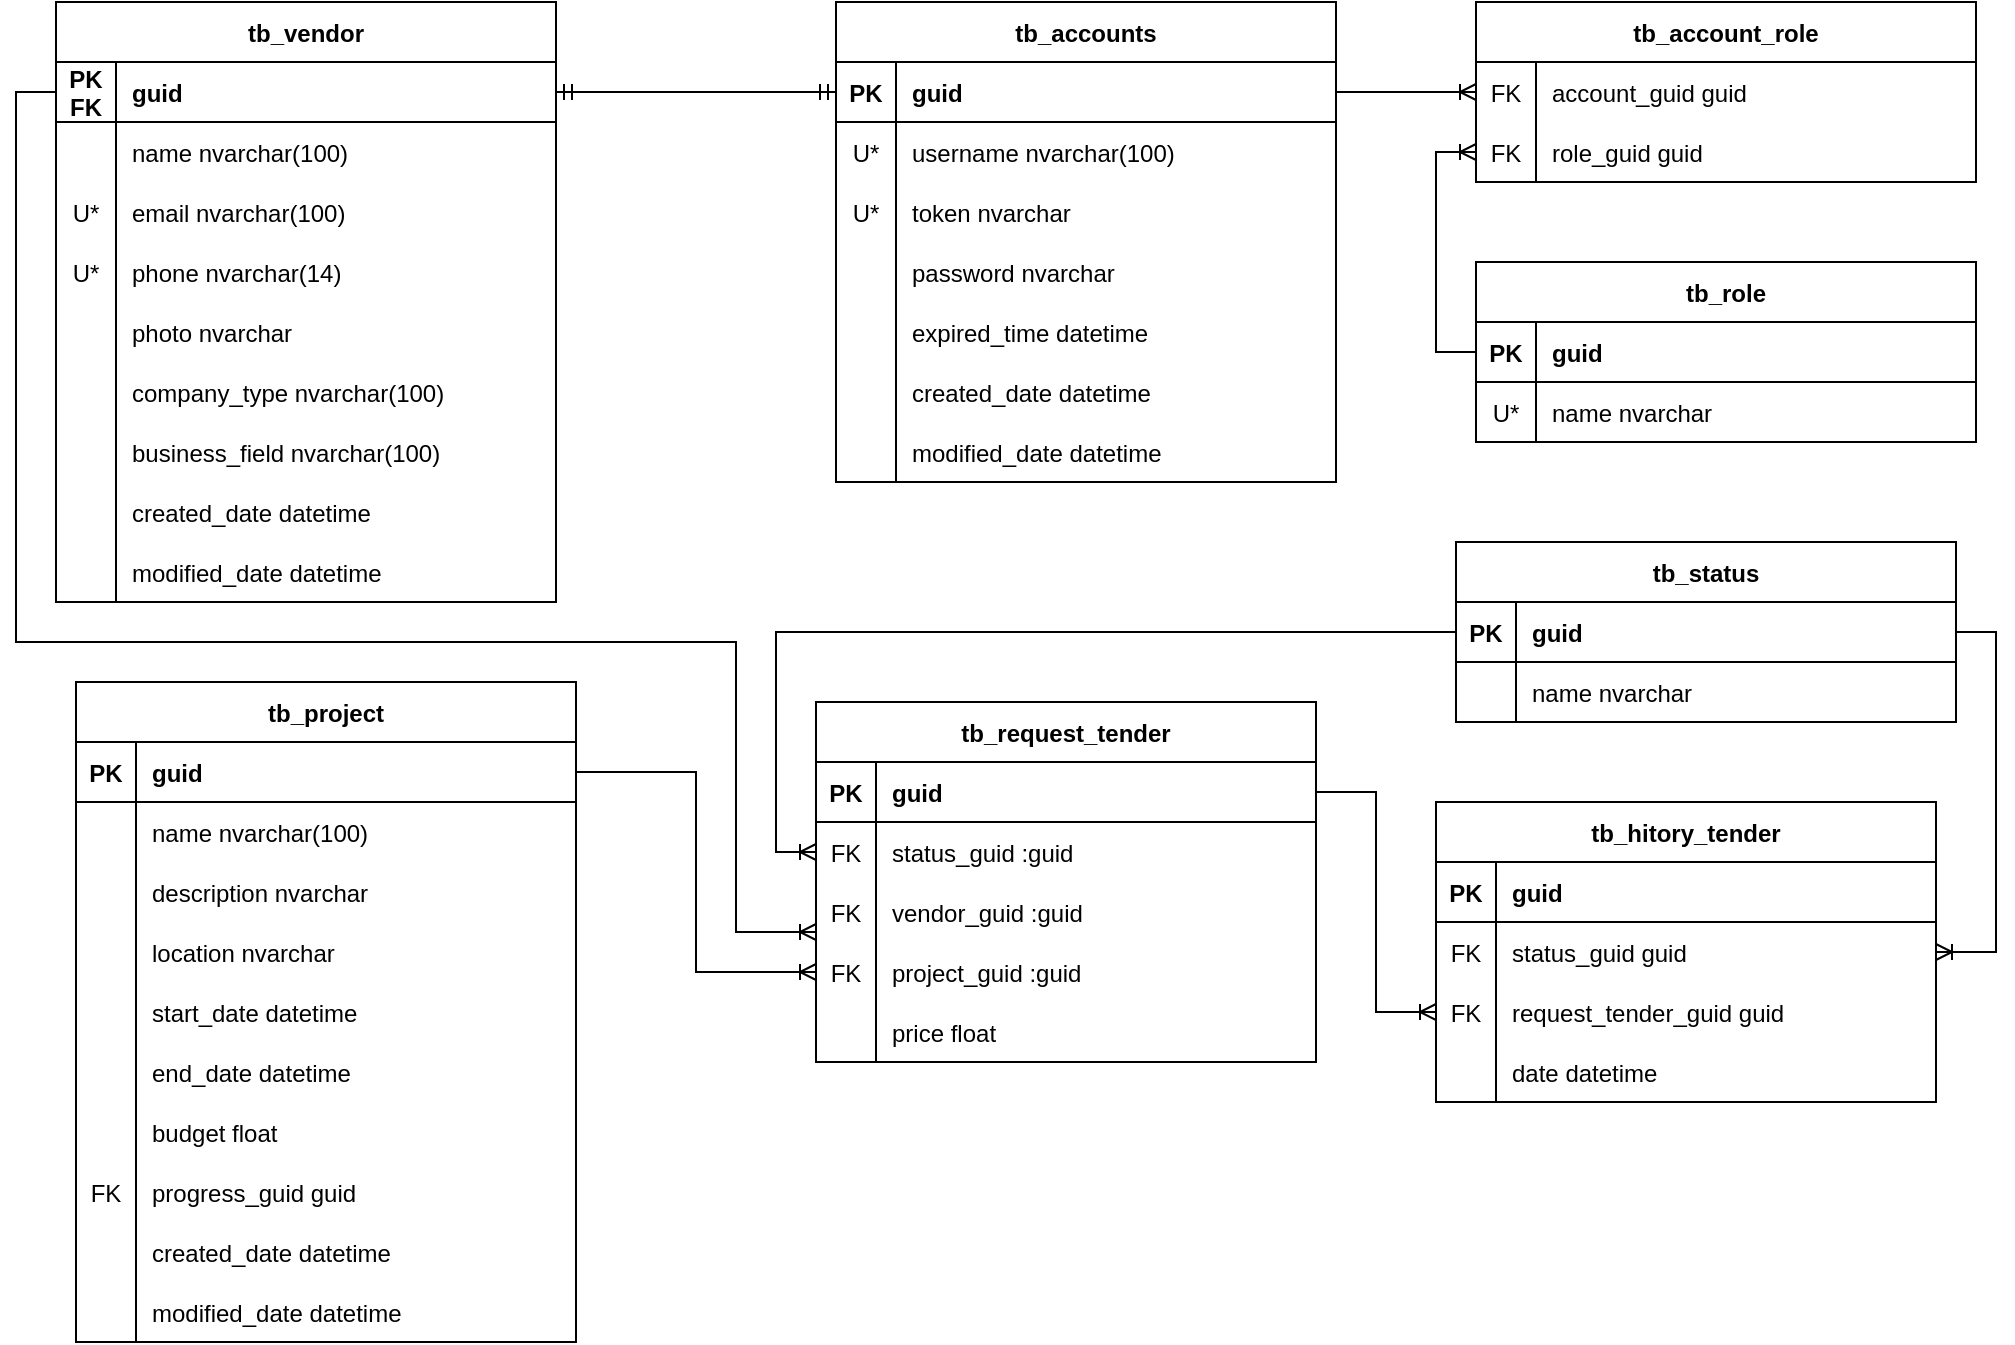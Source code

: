 <mxfile version="22.1.17" type="device">
  <diagram id="R2lEEEUBdFMjLlhIrx00" name="Page-1">
    <mxGraphModel dx="3450" dy="928" grid="1" gridSize="10" guides="1" tooltips="1" connect="1" arrows="1" fold="1" page="1" pageScale="1" pageWidth="850" pageHeight="1100" math="0" shadow="0" extFonts="Permanent Marker^https://fonts.googleapis.com/css?family=Permanent+Marker">
      <root>
        <mxCell id="0" />
        <mxCell id="1" parent="0" />
        <mxCell id="sHDhc7p77749WsB4bEnu-1" value="tb_accounts" style="shape=table;startSize=30;container=1;collapsible=1;childLayout=tableLayout;fixedRows=1;rowLines=0;fontStyle=1;align=center;resizeLast=1;" vertex="1" parent="1">
          <mxGeometry x="-590" y="20" width="250" height="240" as="geometry" />
        </mxCell>
        <mxCell id="sHDhc7p77749WsB4bEnu-2" value="" style="shape=partialRectangle;collapsible=0;dropTarget=0;pointerEvents=0;fillColor=none;points=[[0,0.5],[1,0.5]];portConstraint=eastwest;top=0;left=0;right=0;bottom=1;" vertex="1" parent="sHDhc7p77749WsB4bEnu-1">
          <mxGeometry y="30" width="250" height="30" as="geometry" />
        </mxCell>
        <mxCell id="sHDhc7p77749WsB4bEnu-3" value="PK" style="shape=partialRectangle;overflow=hidden;connectable=0;fillColor=none;top=0;left=0;bottom=0;right=0;fontStyle=1;" vertex="1" parent="sHDhc7p77749WsB4bEnu-2">
          <mxGeometry width="30" height="30" as="geometry">
            <mxRectangle width="30" height="30" as="alternateBounds" />
          </mxGeometry>
        </mxCell>
        <mxCell id="sHDhc7p77749WsB4bEnu-4" value="guid " style="shape=partialRectangle;overflow=hidden;connectable=0;fillColor=none;top=0;left=0;bottom=0;right=0;align=left;spacingLeft=6;fontStyle=1;" vertex="1" parent="sHDhc7p77749WsB4bEnu-2">
          <mxGeometry x="30" width="220" height="30" as="geometry">
            <mxRectangle width="220" height="30" as="alternateBounds" />
          </mxGeometry>
        </mxCell>
        <mxCell id="sHDhc7p77749WsB4bEnu-5" value="" style="shape=partialRectangle;collapsible=0;dropTarget=0;pointerEvents=0;fillColor=none;points=[[0,0.5],[1,0.5]];portConstraint=eastwest;top=0;left=0;right=0;bottom=0;" vertex="1" parent="sHDhc7p77749WsB4bEnu-1">
          <mxGeometry y="60" width="250" height="30" as="geometry" />
        </mxCell>
        <mxCell id="sHDhc7p77749WsB4bEnu-6" value="U*" style="shape=partialRectangle;overflow=hidden;connectable=0;fillColor=none;top=0;left=0;bottom=0;right=0;" vertex="1" parent="sHDhc7p77749WsB4bEnu-5">
          <mxGeometry width="30" height="30" as="geometry">
            <mxRectangle width="30" height="30" as="alternateBounds" />
          </mxGeometry>
        </mxCell>
        <mxCell id="sHDhc7p77749WsB4bEnu-7" value="username nvarchar(100)" style="shape=partialRectangle;overflow=hidden;connectable=0;fillColor=none;top=0;left=0;bottom=0;right=0;align=left;spacingLeft=6;" vertex="1" parent="sHDhc7p77749WsB4bEnu-5">
          <mxGeometry x="30" width="220" height="30" as="geometry">
            <mxRectangle width="220" height="30" as="alternateBounds" />
          </mxGeometry>
        </mxCell>
        <mxCell id="sHDhc7p77749WsB4bEnu-18" value="" style="shape=partialRectangle;collapsible=0;dropTarget=0;pointerEvents=0;fillColor=none;points=[[0,0.5],[1,0.5]];portConstraint=eastwest;top=0;left=0;right=0;bottom=0;" vertex="1" parent="sHDhc7p77749WsB4bEnu-1">
          <mxGeometry y="90" width="250" height="30" as="geometry" />
        </mxCell>
        <mxCell id="sHDhc7p77749WsB4bEnu-19" value="U*" style="shape=partialRectangle;overflow=hidden;connectable=0;fillColor=none;top=0;left=0;bottom=0;right=0;" vertex="1" parent="sHDhc7p77749WsB4bEnu-18">
          <mxGeometry width="30" height="30" as="geometry">
            <mxRectangle width="30" height="30" as="alternateBounds" />
          </mxGeometry>
        </mxCell>
        <mxCell id="sHDhc7p77749WsB4bEnu-20" value="token nvarchar" style="shape=partialRectangle;overflow=hidden;connectable=0;fillColor=none;top=0;left=0;bottom=0;right=0;align=left;spacingLeft=6;" vertex="1" parent="sHDhc7p77749WsB4bEnu-18">
          <mxGeometry x="30" width="220" height="30" as="geometry">
            <mxRectangle width="220" height="30" as="alternateBounds" />
          </mxGeometry>
        </mxCell>
        <mxCell id="sHDhc7p77749WsB4bEnu-21" value="" style="shape=partialRectangle;collapsible=0;dropTarget=0;pointerEvents=0;fillColor=none;points=[[0,0.5],[1,0.5]];portConstraint=eastwest;top=0;left=0;right=0;bottom=0;" vertex="1" parent="sHDhc7p77749WsB4bEnu-1">
          <mxGeometry y="120" width="250" height="30" as="geometry" />
        </mxCell>
        <mxCell id="sHDhc7p77749WsB4bEnu-22" value="" style="shape=partialRectangle;overflow=hidden;connectable=0;fillColor=none;top=0;left=0;bottom=0;right=0;" vertex="1" parent="sHDhc7p77749WsB4bEnu-21">
          <mxGeometry width="30" height="30" as="geometry">
            <mxRectangle width="30" height="30" as="alternateBounds" />
          </mxGeometry>
        </mxCell>
        <mxCell id="sHDhc7p77749WsB4bEnu-23" value="password nvarchar" style="shape=partialRectangle;overflow=hidden;connectable=0;fillColor=none;top=0;left=0;bottom=0;right=0;align=left;spacingLeft=6;" vertex="1" parent="sHDhc7p77749WsB4bEnu-21">
          <mxGeometry x="30" width="220" height="30" as="geometry">
            <mxRectangle width="220" height="30" as="alternateBounds" />
          </mxGeometry>
        </mxCell>
        <mxCell id="sHDhc7p77749WsB4bEnu-37" value="" style="shape=partialRectangle;collapsible=0;dropTarget=0;pointerEvents=0;fillColor=none;points=[[0,0.5],[1,0.5]];portConstraint=eastwest;top=0;left=0;right=0;bottom=0;" vertex="1" parent="sHDhc7p77749WsB4bEnu-1">
          <mxGeometry y="150" width="250" height="30" as="geometry" />
        </mxCell>
        <mxCell id="sHDhc7p77749WsB4bEnu-38" value="" style="shape=partialRectangle;overflow=hidden;connectable=0;fillColor=none;top=0;left=0;bottom=0;right=0;" vertex="1" parent="sHDhc7p77749WsB4bEnu-37">
          <mxGeometry width="30" height="30" as="geometry">
            <mxRectangle width="30" height="30" as="alternateBounds" />
          </mxGeometry>
        </mxCell>
        <mxCell id="sHDhc7p77749WsB4bEnu-39" value="expired_time datetime" style="shape=partialRectangle;overflow=hidden;connectable=0;fillColor=none;top=0;left=0;bottom=0;right=0;align=left;spacingLeft=6;" vertex="1" parent="sHDhc7p77749WsB4bEnu-37">
          <mxGeometry x="30" width="220" height="30" as="geometry">
            <mxRectangle width="220" height="30" as="alternateBounds" />
          </mxGeometry>
        </mxCell>
        <mxCell id="sHDhc7p77749WsB4bEnu-46" value="" style="shape=partialRectangle;collapsible=0;dropTarget=0;pointerEvents=0;fillColor=none;points=[[0,0.5],[1,0.5]];portConstraint=eastwest;top=0;left=0;right=0;bottom=0;" vertex="1" parent="sHDhc7p77749WsB4bEnu-1">
          <mxGeometry y="180" width="250" height="30" as="geometry" />
        </mxCell>
        <mxCell id="sHDhc7p77749WsB4bEnu-47" value="" style="shape=partialRectangle;overflow=hidden;connectable=0;fillColor=none;top=0;left=0;bottom=0;right=0;" vertex="1" parent="sHDhc7p77749WsB4bEnu-46">
          <mxGeometry width="30" height="30" as="geometry">
            <mxRectangle width="30" height="30" as="alternateBounds" />
          </mxGeometry>
        </mxCell>
        <mxCell id="sHDhc7p77749WsB4bEnu-48" value="created_date datetime" style="shape=partialRectangle;overflow=hidden;connectable=0;fillColor=none;top=0;left=0;bottom=0;right=0;align=left;spacingLeft=6;" vertex="1" parent="sHDhc7p77749WsB4bEnu-46">
          <mxGeometry x="30" width="220" height="30" as="geometry">
            <mxRectangle width="220" height="30" as="alternateBounds" />
          </mxGeometry>
        </mxCell>
        <mxCell id="sHDhc7p77749WsB4bEnu-49" value="" style="shape=partialRectangle;collapsible=0;dropTarget=0;pointerEvents=0;fillColor=none;points=[[0,0.5],[1,0.5]];portConstraint=eastwest;top=0;left=0;right=0;bottom=0;" vertex="1" parent="sHDhc7p77749WsB4bEnu-1">
          <mxGeometry y="210" width="250" height="30" as="geometry" />
        </mxCell>
        <mxCell id="sHDhc7p77749WsB4bEnu-50" value="" style="shape=partialRectangle;overflow=hidden;connectable=0;fillColor=none;top=0;left=0;bottom=0;right=0;" vertex="1" parent="sHDhc7p77749WsB4bEnu-49">
          <mxGeometry width="30" height="30" as="geometry">
            <mxRectangle width="30" height="30" as="alternateBounds" />
          </mxGeometry>
        </mxCell>
        <mxCell id="sHDhc7p77749WsB4bEnu-51" value="modified_date datetime" style="shape=partialRectangle;overflow=hidden;connectable=0;fillColor=none;top=0;left=0;bottom=0;right=0;align=left;spacingLeft=6;" vertex="1" parent="sHDhc7p77749WsB4bEnu-49">
          <mxGeometry x="30" width="220" height="30" as="geometry">
            <mxRectangle width="220" height="30" as="alternateBounds" />
          </mxGeometry>
        </mxCell>
        <mxCell id="sHDhc7p77749WsB4bEnu-52" value="tb_account_role" style="shape=table;startSize=30;container=1;collapsible=1;childLayout=tableLayout;fixedRows=1;rowLines=0;fontStyle=1;align=center;resizeLast=1;" vertex="1" parent="1">
          <mxGeometry x="-270" y="20" width="250" height="90" as="geometry" />
        </mxCell>
        <mxCell id="sHDhc7p77749WsB4bEnu-56" value="" style="shape=partialRectangle;collapsible=0;dropTarget=0;pointerEvents=0;fillColor=none;points=[[0,0.5],[1,0.5]];portConstraint=eastwest;top=0;left=0;right=0;bottom=0;" vertex="1" parent="sHDhc7p77749WsB4bEnu-52">
          <mxGeometry y="30" width="250" height="30" as="geometry" />
        </mxCell>
        <mxCell id="sHDhc7p77749WsB4bEnu-57" value="FK" style="shape=partialRectangle;overflow=hidden;connectable=0;fillColor=none;top=0;left=0;bottom=0;right=0;" vertex="1" parent="sHDhc7p77749WsB4bEnu-56">
          <mxGeometry width="30" height="30" as="geometry">
            <mxRectangle width="30" height="30" as="alternateBounds" />
          </mxGeometry>
        </mxCell>
        <mxCell id="sHDhc7p77749WsB4bEnu-58" value="account_guid guid" style="shape=partialRectangle;overflow=hidden;connectable=0;fillColor=none;top=0;left=0;bottom=0;right=0;align=left;spacingLeft=6;" vertex="1" parent="sHDhc7p77749WsB4bEnu-56">
          <mxGeometry x="30" width="220" height="30" as="geometry">
            <mxRectangle width="220" height="30" as="alternateBounds" />
          </mxGeometry>
        </mxCell>
        <mxCell id="sHDhc7p77749WsB4bEnu-59" value="" style="shape=partialRectangle;collapsible=0;dropTarget=0;pointerEvents=0;fillColor=none;points=[[0,0.5],[1,0.5]];portConstraint=eastwest;top=0;left=0;right=0;bottom=0;" vertex="1" parent="sHDhc7p77749WsB4bEnu-52">
          <mxGeometry y="60" width="250" height="30" as="geometry" />
        </mxCell>
        <mxCell id="sHDhc7p77749WsB4bEnu-60" value="FK" style="shape=partialRectangle;overflow=hidden;connectable=0;fillColor=none;top=0;left=0;bottom=0;right=0;" vertex="1" parent="sHDhc7p77749WsB4bEnu-59">
          <mxGeometry width="30" height="30" as="geometry">
            <mxRectangle width="30" height="30" as="alternateBounds" />
          </mxGeometry>
        </mxCell>
        <mxCell id="sHDhc7p77749WsB4bEnu-61" value="role_guid guid" style="shape=partialRectangle;overflow=hidden;connectable=0;fillColor=none;top=0;left=0;bottom=0;right=0;align=left;spacingLeft=6;" vertex="1" parent="sHDhc7p77749WsB4bEnu-59">
          <mxGeometry x="30" width="220" height="30" as="geometry">
            <mxRectangle width="220" height="30" as="alternateBounds" />
          </mxGeometry>
        </mxCell>
        <mxCell id="sHDhc7p77749WsB4bEnu-74" style="edgeStyle=orthogonalEdgeStyle;rounded=0;orthogonalLoop=1;jettySize=auto;html=1;endArrow=ERoneToMany;endFill=0;" edge="1" parent="1" source="sHDhc7p77749WsB4bEnu-2" target="sHDhc7p77749WsB4bEnu-56">
          <mxGeometry relative="1" as="geometry" />
        </mxCell>
        <mxCell id="sHDhc7p77749WsB4bEnu-76" value="tb_role" style="shape=table;startSize=30;container=1;collapsible=1;childLayout=tableLayout;fixedRows=1;rowLines=0;fontStyle=1;align=center;resizeLast=1;" vertex="1" parent="1">
          <mxGeometry x="-270" y="150" width="250" height="90" as="geometry" />
        </mxCell>
        <mxCell id="sHDhc7p77749WsB4bEnu-77" value="" style="shape=partialRectangle;collapsible=0;dropTarget=0;pointerEvents=0;fillColor=none;points=[[0,0.5],[1,0.5]];portConstraint=eastwest;top=0;left=0;right=0;bottom=1;" vertex="1" parent="sHDhc7p77749WsB4bEnu-76">
          <mxGeometry y="30" width="250" height="30" as="geometry" />
        </mxCell>
        <mxCell id="sHDhc7p77749WsB4bEnu-78" value="PK" style="shape=partialRectangle;overflow=hidden;connectable=0;fillColor=none;top=0;left=0;bottom=0;right=0;fontStyle=1;" vertex="1" parent="sHDhc7p77749WsB4bEnu-77">
          <mxGeometry width="30" height="30" as="geometry">
            <mxRectangle width="30" height="30" as="alternateBounds" />
          </mxGeometry>
        </mxCell>
        <mxCell id="sHDhc7p77749WsB4bEnu-79" value="guid " style="shape=partialRectangle;overflow=hidden;connectable=0;fillColor=none;top=0;left=0;bottom=0;right=0;align=left;spacingLeft=6;fontStyle=1;" vertex="1" parent="sHDhc7p77749WsB4bEnu-77">
          <mxGeometry x="30" width="220" height="30" as="geometry">
            <mxRectangle width="220" height="30" as="alternateBounds" />
          </mxGeometry>
        </mxCell>
        <mxCell id="sHDhc7p77749WsB4bEnu-80" value="" style="shape=partialRectangle;collapsible=0;dropTarget=0;pointerEvents=0;fillColor=none;points=[[0,0.5],[1,0.5]];portConstraint=eastwest;top=0;left=0;right=0;bottom=0;" vertex="1" parent="sHDhc7p77749WsB4bEnu-76">
          <mxGeometry y="60" width="250" height="30" as="geometry" />
        </mxCell>
        <mxCell id="sHDhc7p77749WsB4bEnu-81" value="U*" style="shape=partialRectangle;overflow=hidden;connectable=0;fillColor=none;top=0;left=0;bottom=0;right=0;" vertex="1" parent="sHDhc7p77749WsB4bEnu-80">
          <mxGeometry width="30" height="30" as="geometry">
            <mxRectangle width="30" height="30" as="alternateBounds" />
          </mxGeometry>
        </mxCell>
        <mxCell id="sHDhc7p77749WsB4bEnu-82" value="name nvarchar" style="shape=partialRectangle;overflow=hidden;connectable=0;fillColor=none;top=0;left=0;bottom=0;right=0;align=left;spacingLeft=6;" vertex="1" parent="sHDhc7p77749WsB4bEnu-80">
          <mxGeometry x="30" width="220" height="30" as="geometry">
            <mxRectangle width="220" height="30" as="alternateBounds" />
          </mxGeometry>
        </mxCell>
        <mxCell id="sHDhc7p77749WsB4bEnu-99" style="edgeStyle=orthogonalEdgeStyle;rounded=0;orthogonalLoop=1;jettySize=auto;html=1;entryX=0;entryY=0.5;entryDx=0;entryDy=0;endArrow=ERoneToMany;endFill=0;" edge="1" parent="1" source="sHDhc7p77749WsB4bEnu-77" target="sHDhc7p77749WsB4bEnu-59">
          <mxGeometry relative="1" as="geometry" />
        </mxCell>
        <mxCell id="sHDhc7p77749WsB4bEnu-100" value="tb_vendor" style="shape=table;startSize=30;container=1;collapsible=1;childLayout=tableLayout;fixedRows=1;rowLines=0;fontStyle=1;align=center;resizeLast=1;" vertex="1" parent="1">
          <mxGeometry x="-980" y="20" width="250" height="300" as="geometry" />
        </mxCell>
        <mxCell id="sHDhc7p77749WsB4bEnu-101" value="" style="shape=partialRectangle;collapsible=0;dropTarget=0;pointerEvents=0;fillColor=none;points=[[0,0.5],[1,0.5]];portConstraint=eastwest;top=0;left=0;right=0;bottom=1;" vertex="1" parent="sHDhc7p77749WsB4bEnu-100">
          <mxGeometry y="30" width="250" height="30" as="geometry" />
        </mxCell>
        <mxCell id="sHDhc7p77749WsB4bEnu-102" value="PK&#xa;FK" style="shape=partialRectangle;overflow=hidden;connectable=0;fillColor=none;top=0;left=0;bottom=0;right=0;fontStyle=1;" vertex="1" parent="sHDhc7p77749WsB4bEnu-101">
          <mxGeometry width="30" height="30" as="geometry">
            <mxRectangle width="30" height="30" as="alternateBounds" />
          </mxGeometry>
        </mxCell>
        <mxCell id="sHDhc7p77749WsB4bEnu-103" value="guid" style="shape=partialRectangle;overflow=hidden;connectable=0;fillColor=none;top=0;left=0;bottom=0;right=0;align=left;spacingLeft=6;fontStyle=1;" vertex="1" parent="sHDhc7p77749WsB4bEnu-101">
          <mxGeometry x="30" width="220" height="30" as="geometry">
            <mxRectangle width="220" height="30" as="alternateBounds" />
          </mxGeometry>
        </mxCell>
        <mxCell id="sHDhc7p77749WsB4bEnu-104" value="" style="shape=partialRectangle;collapsible=0;dropTarget=0;pointerEvents=0;fillColor=none;points=[[0,0.5],[1,0.5]];portConstraint=eastwest;top=0;left=0;right=0;bottom=0;" vertex="1" parent="sHDhc7p77749WsB4bEnu-100">
          <mxGeometry y="60" width="250" height="30" as="geometry" />
        </mxCell>
        <mxCell id="sHDhc7p77749WsB4bEnu-105" value="" style="shape=partialRectangle;overflow=hidden;connectable=0;fillColor=none;top=0;left=0;bottom=0;right=0;" vertex="1" parent="sHDhc7p77749WsB4bEnu-104">
          <mxGeometry width="30" height="30" as="geometry">
            <mxRectangle width="30" height="30" as="alternateBounds" />
          </mxGeometry>
        </mxCell>
        <mxCell id="sHDhc7p77749WsB4bEnu-106" value="name nvarchar(100)" style="shape=partialRectangle;overflow=hidden;connectable=0;fillColor=none;top=0;left=0;bottom=0;right=0;align=left;spacingLeft=6;" vertex="1" parent="sHDhc7p77749WsB4bEnu-104">
          <mxGeometry x="30" width="220" height="30" as="geometry">
            <mxRectangle width="220" height="30" as="alternateBounds" />
          </mxGeometry>
        </mxCell>
        <mxCell id="sHDhc7p77749WsB4bEnu-107" value="" style="shape=partialRectangle;collapsible=0;dropTarget=0;pointerEvents=0;fillColor=none;points=[[0,0.5],[1,0.5]];portConstraint=eastwest;top=0;left=0;right=0;bottom=0;" vertex="1" parent="sHDhc7p77749WsB4bEnu-100">
          <mxGeometry y="90" width="250" height="30" as="geometry" />
        </mxCell>
        <mxCell id="sHDhc7p77749WsB4bEnu-108" value="U*" style="shape=partialRectangle;overflow=hidden;connectable=0;fillColor=none;top=0;left=0;bottom=0;right=0;" vertex="1" parent="sHDhc7p77749WsB4bEnu-107">
          <mxGeometry width="30" height="30" as="geometry">
            <mxRectangle width="30" height="30" as="alternateBounds" />
          </mxGeometry>
        </mxCell>
        <mxCell id="sHDhc7p77749WsB4bEnu-109" value="email nvarchar(100)" style="shape=partialRectangle;overflow=hidden;connectable=0;fillColor=none;top=0;left=0;bottom=0;right=0;align=left;spacingLeft=6;" vertex="1" parent="sHDhc7p77749WsB4bEnu-107">
          <mxGeometry x="30" width="220" height="30" as="geometry">
            <mxRectangle width="220" height="30" as="alternateBounds" />
          </mxGeometry>
        </mxCell>
        <mxCell id="sHDhc7p77749WsB4bEnu-110" value="" style="shape=partialRectangle;collapsible=0;dropTarget=0;pointerEvents=0;fillColor=none;points=[[0,0.5],[1,0.5]];portConstraint=eastwest;top=0;left=0;right=0;bottom=0;" vertex="1" parent="sHDhc7p77749WsB4bEnu-100">
          <mxGeometry y="120" width="250" height="30" as="geometry" />
        </mxCell>
        <mxCell id="sHDhc7p77749WsB4bEnu-111" value="U*" style="shape=partialRectangle;overflow=hidden;connectable=0;fillColor=none;top=0;left=0;bottom=0;right=0;" vertex="1" parent="sHDhc7p77749WsB4bEnu-110">
          <mxGeometry width="30" height="30" as="geometry">
            <mxRectangle width="30" height="30" as="alternateBounds" />
          </mxGeometry>
        </mxCell>
        <mxCell id="sHDhc7p77749WsB4bEnu-112" value="phone nvarchar(14)" style="shape=partialRectangle;overflow=hidden;connectable=0;fillColor=none;top=0;left=0;bottom=0;right=0;align=left;spacingLeft=6;" vertex="1" parent="sHDhc7p77749WsB4bEnu-110">
          <mxGeometry x="30" width="220" height="30" as="geometry">
            <mxRectangle width="220" height="30" as="alternateBounds" />
          </mxGeometry>
        </mxCell>
        <mxCell id="sHDhc7p77749WsB4bEnu-113" value="" style="shape=partialRectangle;collapsible=0;dropTarget=0;pointerEvents=0;fillColor=none;points=[[0,0.5],[1,0.5]];portConstraint=eastwest;top=0;left=0;right=0;bottom=0;" vertex="1" parent="sHDhc7p77749WsB4bEnu-100">
          <mxGeometry y="150" width="250" height="30" as="geometry" />
        </mxCell>
        <mxCell id="sHDhc7p77749WsB4bEnu-114" value="" style="shape=partialRectangle;overflow=hidden;connectable=0;fillColor=none;top=0;left=0;bottom=0;right=0;" vertex="1" parent="sHDhc7p77749WsB4bEnu-113">
          <mxGeometry width="30" height="30" as="geometry">
            <mxRectangle width="30" height="30" as="alternateBounds" />
          </mxGeometry>
        </mxCell>
        <mxCell id="sHDhc7p77749WsB4bEnu-115" value="photo nvarchar" style="shape=partialRectangle;overflow=hidden;connectable=0;fillColor=none;top=0;left=0;bottom=0;right=0;align=left;spacingLeft=6;" vertex="1" parent="sHDhc7p77749WsB4bEnu-113">
          <mxGeometry x="30" width="220" height="30" as="geometry">
            <mxRectangle width="220" height="30" as="alternateBounds" />
          </mxGeometry>
        </mxCell>
        <mxCell id="sHDhc7p77749WsB4bEnu-123" value="" style="shape=partialRectangle;collapsible=0;dropTarget=0;pointerEvents=0;fillColor=none;points=[[0,0.5],[1,0.5]];portConstraint=eastwest;top=0;left=0;right=0;bottom=0;" vertex="1" parent="sHDhc7p77749WsB4bEnu-100">
          <mxGeometry y="180" width="250" height="30" as="geometry" />
        </mxCell>
        <mxCell id="sHDhc7p77749WsB4bEnu-124" value="" style="shape=partialRectangle;overflow=hidden;connectable=0;fillColor=none;top=0;left=0;bottom=0;right=0;" vertex="1" parent="sHDhc7p77749WsB4bEnu-123">
          <mxGeometry width="30" height="30" as="geometry">
            <mxRectangle width="30" height="30" as="alternateBounds" />
          </mxGeometry>
        </mxCell>
        <mxCell id="sHDhc7p77749WsB4bEnu-125" value="company_type nvarchar(100)" style="shape=partialRectangle;overflow=hidden;connectable=0;fillColor=none;top=0;left=0;bottom=0;right=0;align=left;spacingLeft=6;" vertex="1" parent="sHDhc7p77749WsB4bEnu-123">
          <mxGeometry x="30" width="220" height="30" as="geometry">
            <mxRectangle width="220" height="30" as="alternateBounds" />
          </mxGeometry>
        </mxCell>
        <mxCell id="sHDhc7p77749WsB4bEnu-126" value="" style="shape=partialRectangle;collapsible=0;dropTarget=0;pointerEvents=0;fillColor=none;points=[[0,0.5],[1,0.5]];portConstraint=eastwest;top=0;left=0;right=0;bottom=0;" vertex="1" parent="sHDhc7p77749WsB4bEnu-100">
          <mxGeometry y="210" width="250" height="30" as="geometry" />
        </mxCell>
        <mxCell id="sHDhc7p77749WsB4bEnu-127" value="" style="shape=partialRectangle;overflow=hidden;connectable=0;fillColor=none;top=0;left=0;bottom=0;right=0;" vertex="1" parent="sHDhc7p77749WsB4bEnu-126">
          <mxGeometry width="30" height="30" as="geometry">
            <mxRectangle width="30" height="30" as="alternateBounds" />
          </mxGeometry>
        </mxCell>
        <mxCell id="sHDhc7p77749WsB4bEnu-128" value="business_field nvarchar(100)" style="shape=partialRectangle;overflow=hidden;connectable=0;fillColor=none;top=0;left=0;bottom=0;right=0;align=left;spacingLeft=6;" vertex="1" parent="sHDhc7p77749WsB4bEnu-126">
          <mxGeometry x="30" width="220" height="30" as="geometry">
            <mxRectangle width="220" height="30" as="alternateBounds" />
          </mxGeometry>
        </mxCell>
        <mxCell id="sHDhc7p77749WsB4bEnu-116" value="" style="shape=partialRectangle;collapsible=0;dropTarget=0;pointerEvents=0;fillColor=none;points=[[0,0.5],[1,0.5]];portConstraint=eastwest;top=0;left=0;right=0;bottom=0;" vertex="1" parent="sHDhc7p77749WsB4bEnu-100">
          <mxGeometry y="240" width="250" height="30" as="geometry" />
        </mxCell>
        <mxCell id="sHDhc7p77749WsB4bEnu-117" value="" style="shape=partialRectangle;overflow=hidden;connectable=0;fillColor=none;top=0;left=0;bottom=0;right=0;" vertex="1" parent="sHDhc7p77749WsB4bEnu-116">
          <mxGeometry width="30" height="30" as="geometry">
            <mxRectangle width="30" height="30" as="alternateBounds" />
          </mxGeometry>
        </mxCell>
        <mxCell id="sHDhc7p77749WsB4bEnu-118" value="created_date datetime" style="shape=partialRectangle;overflow=hidden;connectable=0;fillColor=none;top=0;left=0;bottom=0;right=0;align=left;spacingLeft=6;" vertex="1" parent="sHDhc7p77749WsB4bEnu-116">
          <mxGeometry x="30" width="220" height="30" as="geometry">
            <mxRectangle width="220" height="30" as="alternateBounds" />
          </mxGeometry>
        </mxCell>
        <mxCell id="sHDhc7p77749WsB4bEnu-119" value="" style="shape=partialRectangle;collapsible=0;dropTarget=0;pointerEvents=0;fillColor=none;points=[[0,0.5],[1,0.5]];portConstraint=eastwest;top=0;left=0;right=0;bottom=0;" vertex="1" parent="sHDhc7p77749WsB4bEnu-100">
          <mxGeometry y="270" width="250" height="30" as="geometry" />
        </mxCell>
        <mxCell id="sHDhc7p77749WsB4bEnu-120" value="" style="shape=partialRectangle;overflow=hidden;connectable=0;fillColor=none;top=0;left=0;bottom=0;right=0;" vertex="1" parent="sHDhc7p77749WsB4bEnu-119">
          <mxGeometry width="30" height="30" as="geometry">
            <mxRectangle width="30" height="30" as="alternateBounds" />
          </mxGeometry>
        </mxCell>
        <mxCell id="sHDhc7p77749WsB4bEnu-121" value="modified_date datetime" style="shape=partialRectangle;overflow=hidden;connectable=0;fillColor=none;top=0;left=0;bottom=0;right=0;align=left;spacingLeft=6;" vertex="1" parent="sHDhc7p77749WsB4bEnu-119">
          <mxGeometry x="30" width="220" height="30" as="geometry">
            <mxRectangle width="220" height="30" as="alternateBounds" />
          </mxGeometry>
        </mxCell>
        <mxCell id="sHDhc7p77749WsB4bEnu-129" style="edgeStyle=orthogonalEdgeStyle;rounded=0;orthogonalLoop=1;jettySize=auto;html=1;exitX=0;exitY=0.5;exitDx=0;exitDy=0;startArrow=ERmandOne;startFill=0;endArrow=ERmandOne;endFill=0;" edge="1" parent="1" source="sHDhc7p77749WsB4bEnu-2" target="sHDhc7p77749WsB4bEnu-101">
          <mxGeometry relative="1" as="geometry" />
        </mxCell>
        <mxCell id="sHDhc7p77749WsB4bEnu-130" value="tb_request_tender" style="shape=table;startSize=30;container=1;collapsible=1;childLayout=tableLayout;fixedRows=1;rowLines=0;fontStyle=1;align=center;resizeLast=1;" vertex="1" parent="1">
          <mxGeometry x="-600" y="370" width="250" height="180" as="geometry" />
        </mxCell>
        <mxCell id="sHDhc7p77749WsB4bEnu-131" value="" style="shape=partialRectangle;collapsible=0;dropTarget=0;pointerEvents=0;fillColor=none;points=[[0,0.5],[1,0.5]];portConstraint=eastwest;top=0;left=0;right=0;bottom=1;" vertex="1" parent="sHDhc7p77749WsB4bEnu-130">
          <mxGeometry y="30" width="250" height="30" as="geometry" />
        </mxCell>
        <mxCell id="sHDhc7p77749WsB4bEnu-132" value="PK" style="shape=partialRectangle;overflow=hidden;connectable=0;fillColor=none;top=0;left=0;bottom=0;right=0;fontStyle=1;" vertex="1" parent="sHDhc7p77749WsB4bEnu-131">
          <mxGeometry width="30" height="30" as="geometry">
            <mxRectangle width="30" height="30" as="alternateBounds" />
          </mxGeometry>
        </mxCell>
        <mxCell id="sHDhc7p77749WsB4bEnu-133" value="guid " style="shape=partialRectangle;overflow=hidden;connectable=0;fillColor=none;top=0;left=0;bottom=0;right=0;align=left;spacingLeft=6;fontStyle=1;" vertex="1" parent="sHDhc7p77749WsB4bEnu-131">
          <mxGeometry x="30" width="220" height="30" as="geometry">
            <mxRectangle width="220" height="30" as="alternateBounds" />
          </mxGeometry>
        </mxCell>
        <mxCell id="sHDhc7p77749WsB4bEnu-155" value="" style="shape=partialRectangle;collapsible=0;dropTarget=0;pointerEvents=0;fillColor=none;points=[[0,0.5],[1,0.5]];portConstraint=eastwest;top=0;left=0;right=0;bottom=0;" vertex="1" parent="sHDhc7p77749WsB4bEnu-130">
          <mxGeometry y="60" width="250" height="30" as="geometry" />
        </mxCell>
        <mxCell id="sHDhc7p77749WsB4bEnu-156" value="FK" style="shape=partialRectangle;overflow=hidden;connectable=0;fillColor=none;top=0;left=0;bottom=0;right=0;" vertex="1" parent="sHDhc7p77749WsB4bEnu-155">
          <mxGeometry width="30" height="30" as="geometry">
            <mxRectangle width="30" height="30" as="alternateBounds" />
          </mxGeometry>
        </mxCell>
        <mxCell id="sHDhc7p77749WsB4bEnu-157" value="status_guid :guid" style="shape=partialRectangle;overflow=hidden;connectable=0;fillColor=none;top=0;left=0;bottom=0;right=0;align=left;spacingLeft=6;" vertex="1" parent="sHDhc7p77749WsB4bEnu-155">
          <mxGeometry x="30" width="220" height="30" as="geometry">
            <mxRectangle width="220" height="30" as="alternateBounds" />
          </mxGeometry>
        </mxCell>
        <mxCell id="sHDhc7p77749WsB4bEnu-134" value="" style="shape=partialRectangle;collapsible=0;dropTarget=0;pointerEvents=0;fillColor=none;points=[[0,0.5],[1,0.5]];portConstraint=eastwest;top=0;left=0;right=0;bottom=0;" vertex="1" parent="sHDhc7p77749WsB4bEnu-130">
          <mxGeometry y="90" width="250" height="30" as="geometry" />
        </mxCell>
        <mxCell id="sHDhc7p77749WsB4bEnu-135" value="FK" style="shape=partialRectangle;overflow=hidden;connectable=0;fillColor=none;top=0;left=0;bottom=0;right=0;" vertex="1" parent="sHDhc7p77749WsB4bEnu-134">
          <mxGeometry width="30" height="30" as="geometry">
            <mxRectangle width="30" height="30" as="alternateBounds" />
          </mxGeometry>
        </mxCell>
        <mxCell id="sHDhc7p77749WsB4bEnu-136" value="vendor_guid :guid" style="shape=partialRectangle;overflow=hidden;connectable=0;fillColor=none;top=0;left=0;bottom=0;right=0;align=left;spacingLeft=6;" vertex="1" parent="sHDhc7p77749WsB4bEnu-134">
          <mxGeometry x="30" width="220" height="30" as="geometry">
            <mxRectangle width="220" height="30" as="alternateBounds" />
          </mxGeometry>
        </mxCell>
        <mxCell id="sHDhc7p77749WsB4bEnu-152" value="" style="shape=partialRectangle;collapsible=0;dropTarget=0;pointerEvents=0;fillColor=none;points=[[0,0.5],[1,0.5]];portConstraint=eastwest;top=0;left=0;right=0;bottom=0;" vertex="1" parent="sHDhc7p77749WsB4bEnu-130">
          <mxGeometry y="120" width="250" height="30" as="geometry" />
        </mxCell>
        <mxCell id="sHDhc7p77749WsB4bEnu-153" value="FK" style="shape=partialRectangle;overflow=hidden;connectable=0;fillColor=none;top=0;left=0;bottom=0;right=0;" vertex="1" parent="sHDhc7p77749WsB4bEnu-152">
          <mxGeometry width="30" height="30" as="geometry">
            <mxRectangle width="30" height="30" as="alternateBounds" />
          </mxGeometry>
        </mxCell>
        <mxCell id="sHDhc7p77749WsB4bEnu-154" value="project_guid :guid" style="shape=partialRectangle;overflow=hidden;connectable=0;fillColor=none;top=0;left=0;bottom=0;right=0;align=left;spacingLeft=6;" vertex="1" parent="sHDhc7p77749WsB4bEnu-152">
          <mxGeometry x="30" width="220" height="30" as="geometry">
            <mxRectangle width="220" height="30" as="alternateBounds" />
          </mxGeometry>
        </mxCell>
        <mxCell id="sHDhc7p77749WsB4bEnu-137" value="" style="shape=partialRectangle;collapsible=0;dropTarget=0;pointerEvents=0;fillColor=none;points=[[0,0.5],[1,0.5]];portConstraint=eastwest;top=0;left=0;right=0;bottom=0;" vertex="1" parent="sHDhc7p77749WsB4bEnu-130">
          <mxGeometry y="150" width="250" height="30" as="geometry" />
        </mxCell>
        <mxCell id="sHDhc7p77749WsB4bEnu-138" value="" style="shape=partialRectangle;overflow=hidden;connectable=0;fillColor=none;top=0;left=0;bottom=0;right=0;" vertex="1" parent="sHDhc7p77749WsB4bEnu-137">
          <mxGeometry width="30" height="30" as="geometry">
            <mxRectangle width="30" height="30" as="alternateBounds" />
          </mxGeometry>
        </mxCell>
        <mxCell id="sHDhc7p77749WsB4bEnu-139" value="price float" style="shape=partialRectangle;overflow=hidden;connectable=0;fillColor=none;top=0;left=0;bottom=0;right=0;align=left;spacingLeft=6;" vertex="1" parent="sHDhc7p77749WsB4bEnu-137">
          <mxGeometry x="30" width="220" height="30" as="geometry">
            <mxRectangle width="220" height="30" as="alternateBounds" />
          </mxGeometry>
        </mxCell>
        <mxCell id="sHDhc7p77749WsB4bEnu-164" style="edgeStyle=orthogonalEdgeStyle;rounded=0;orthogonalLoop=1;jettySize=auto;html=1;exitX=0;exitY=0.5;exitDx=0;exitDy=0;endArrow=ERoneToMany;endFill=0;" edge="1" parent="1" source="sHDhc7p77749WsB4bEnu-101" target="sHDhc7p77749WsB4bEnu-134">
          <mxGeometry relative="1" as="geometry">
            <Array as="points">
              <mxPoint x="-1000" y="65" />
              <mxPoint x="-1000" y="340" />
              <mxPoint x="-640" y="340" />
              <mxPoint x="-640" y="485" />
            </Array>
          </mxGeometry>
        </mxCell>
        <mxCell id="sHDhc7p77749WsB4bEnu-166" value="tb_status" style="shape=table;startSize=30;container=1;collapsible=1;childLayout=tableLayout;fixedRows=1;rowLines=0;fontStyle=1;align=center;resizeLast=1;" vertex="1" parent="1">
          <mxGeometry x="-280" y="290" width="250" height="90" as="geometry" />
        </mxCell>
        <mxCell id="sHDhc7p77749WsB4bEnu-167" value="" style="shape=partialRectangle;collapsible=0;dropTarget=0;pointerEvents=0;fillColor=none;points=[[0,0.5],[1,0.5]];portConstraint=eastwest;top=0;left=0;right=0;bottom=1;" vertex="1" parent="sHDhc7p77749WsB4bEnu-166">
          <mxGeometry y="30" width="250" height="30" as="geometry" />
        </mxCell>
        <mxCell id="sHDhc7p77749WsB4bEnu-168" value="PK" style="shape=partialRectangle;overflow=hidden;connectable=0;fillColor=none;top=0;left=0;bottom=0;right=0;fontStyle=1;" vertex="1" parent="sHDhc7p77749WsB4bEnu-167">
          <mxGeometry width="30" height="30" as="geometry">
            <mxRectangle width="30" height="30" as="alternateBounds" />
          </mxGeometry>
        </mxCell>
        <mxCell id="sHDhc7p77749WsB4bEnu-169" value="guid " style="shape=partialRectangle;overflow=hidden;connectable=0;fillColor=none;top=0;left=0;bottom=0;right=0;align=left;spacingLeft=6;fontStyle=1;" vertex="1" parent="sHDhc7p77749WsB4bEnu-167">
          <mxGeometry x="30" width="220" height="30" as="geometry">
            <mxRectangle width="220" height="30" as="alternateBounds" />
          </mxGeometry>
        </mxCell>
        <mxCell id="sHDhc7p77749WsB4bEnu-170" value="" style="shape=partialRectangle;collapsible=0;dropTarget=0;pointerEvents=0;fillColor=none;points=[[0,0.5],[1,0.5]];portConstraint=eastwest;top=0;left=0;right=0;bottom=0;" vertex="1" parent="sHDhc7p77749WsB4bEnu-166">
          <mxGeometry y="60" width="250" height="30" as="geometry" />
        </mxCell>
        <mxCell id="sHDhc7p77749WsB4bEnu-171" value="" style="shape=partialRectangle;overflow=hidden;connectable=0;fillColor=none;top=0;left=0;bottom=0;right=0;" vertex="1" parent="sHDhc7p77749WsB4bEnu-170">
          <mxGeometry width="30" height="30" as="geometry">
            <mxRectangle width="30" height="30" as="alternateBounds" />
          </mxGeometry>
        </mxCell>
        <mxCell id="sHDhc7p77749WsB4bEnu-172" value="name nvarchar" style="shape=partialRectangle;overflow=hidden;connectable=0;fillColor=none;top=0;left=0;bottom=0;right=0;align=left;spacingLeft=6;" vertex="1" parent="sHDhc7p77749WsB4bEnu-170">
          <mxGeometry x="30" width="220" height="30" as="geometry">
            <mxRectangle width="220" height="30" as="alternateBounds" />
          </mxGeometry>
        </mxCell>
        <mxCell id="sHDhc7p77749WsB4bEnu-182" style="edgeStyle=orthogonalEdgeStyle;rounded=0;orthogonalLoop=1;jettySize=auto;html=1;exitX=0;exitY=0.5;exitDx=0;exitDy=0;entryX=0;entryY=0.5;entryDx=0;entryDy=0;endArrow=ERoneToMany;endFill=0;" edge="1" parent="1" source="sHDhc7p77749WsB4bEnu-167" target="sHDhc7p77749WsB4bEnu-155">
          <mxGeometry relative="1" as="geometry" />
        </mxCell>
        <mxCell id="sHDhc7p77749WsB4bEnu-183" value="tb_hitory_tender" style="shape=table;startSize=30;container=1;collapsible=1;childLayout=tableLayout;fixedRows=1;rowLines=0;fontStyle=1;align=center;resizeLast=1;" vertex="1" parent="1">
          <mxGeometry x="-290" y="420" width="250" height="150" as="geometry" />
        </mxCell>
        <mxCell id="sHDhc7p77749WsB4bEnu-184" value="" style="shape=partialRectangle;collapsible=0;dropTarget=0;pointerEvents=0;fillColor=none;points=[[0,0.5],[1,0.5]];portConstraint=eastwest;top=0;left=0;right=0;bottom=1;" vertex="1" parent="sHDhc7p77749WsB4bEnu-183">
          <mxGeometry y="30" width="250" height="30" as="geometry" />
        </mxCell>
        <mxCell id="sHDhc7p77749WsB4bEnu-185" value="PK" style="shape=partialRectangle;overflow=hidden;connectable=0;fillColor=none;top=0;left=0;bottom=0;right=0;fontStyle=1;" vertex="1" parent="sHDhc7p77749WsB4bEnu-184">
          <mxGeometry width="30" height="30" as="geometry">
            <mxRectangle width="30" height="30" as="alternateBounds" />
          </mxGeometry>
        </mxCell>
        <mxCell id="sHDhc7p77749WsB4bEnu-186" value="guid " style="shape=partialRectangle;overflow=hidden;connectable=0;fillColor=none;top=0;left=0;bottom=0;right=0;align=left;spacingLeft=6;fontStyle=1;" vertex="1" parent="sHDhc7p77749WsB4bEnu-184">
          <mxGeometry x="30" width="220" height="30" as="geometry">
            <mxRectangle width="220" height="30" as="alternateBounds" />
          </mxGeometry>
        </mxCell>
        <mxCell id="sHDhc7p77749WsB4bEnu-187" value="" style="shape=partialRectangle;collapsible=0;dropTarget=0;pointerEvents=0;fillColor=none;points=[[0,0.5],[1,0.5]];portConstraint=eastwest;top=0;left=0;right=0;bottom=0;" vertex="1" parent="sHDhc7p77749WsB4bEnu-183">
          <mxGeometry y="60" width="250" height="30" as="geometry" />
        </mxCell>
        <mxCell id="sHDhc7p77749WsB4bEnu-188" value="FK" style="shape=partialRectangle;overflow=hidden;connectable=0;fillColor=none;top=0;left=0;bottom=0;right=0;" vertex="1" parent="sHDhc7p77749WsB4bEnu-187">
          <mxGeometry width="30" height="30" as="geometry">
            <mxRectangle width="30" height="30" as="alternateBounds" />
          </mxGeometry>
        </mxCell>
        <mxCell id="sHDhc7p77749WsB4bEnu-189" value="status_guid guid" style="shape=partialRectangle;overflow=hidden;connectable=0;fillColor=none;top=0;left=0;bottom=0;right=0;align=left;spacingLeft=6;" vertex="1" parent="sHDhc7p77749WsB4bEnu-187">
          <mxGeometry x="30" width="220" height="30" as="geometry">
            <mxRectangle width="220" height="30" as="alternateBounds" />
          </mxGeometry>
        </mxCell>
        <mxCell id="sHDhc7p77749WsB4bEnu-190" value="" style="shape=partialRectangle;collapsible=0;dropTarget=0;pointerEvents=0;fillColor=none;points=[[0,0.5],[1,0.5]];portConstraint=eastwest;top=0;left=0;right=0;bottom=0;" vertex="1" parent="sHDhc7p77749WsB4bEnu-183">
          <mxGeometry y="90" width="250" height="30" as="geometry" />
        </mxCell>
        <mxCell id="sHDhc7p77749WsB4bEnu-191" value="FK" style="shape=partialRectangle;overflow=hidden;connectable=0;fillColor=none;top=0;left=0;bottom=0;right=0;" vertex="1" parent="sHDhc7p77749WsB4bEnu-190">
          <mxGeometry width="30" height="30" as="geometry">
            <mxRectangle width="30" height="30" as="alternateBounds" />
          </mxGeometry>
        </mxCell>
        <mxCell id="sHDhc7p77749WsB4bEnu-192" value="request_tender_guid guid" style="shape=partialRectangle;overflow=hidden;connectable=0;fillColor=none;top=0;left=0;bottom=0;right=0;align=left;spacingLeft=6;" vertex="1" parent="sHDhc7p77749WsB4bEnu-190">
          <mxGeometry x="30" width="220" height="30" as="geometry">
            <mxRectangle width="220" height="30" as="alternateBounds" />
          </mxGeometry>
        </mxCell>
        <mxCell id="sHDhc7p77749WsB4bEnu-193" value="" style="shape=partialRectangle;collapsible=0;dropTarget=0;pointerEvents=0;fillColor=none;points=[[0,0.5],[1,0.5]];portConstraint=eastwest;top=0;left=0;right=0;bottom=0;" vertex="1" parent="sHDhc7p77749WsB4bEnu-183">
          <mxGeometry y="120" width="250" height="30" as="geometry" />
        </mxCell>
        <mxCell id="sHDhc7p77749WsB4bEnu-194" value="" style="shape=partialRectangle;overflow=hidden;connectable=0;fillColor=none;top=0;left=0;bottom=0;right=0;" vertex="1" parent="sHDhc7p77749WsB4bEnu-193">
          <mxGeometry width="30" height="30" as="geometry">
            <mxRectangle width="30" height="30" as="alternateBounds" />
          </mxGeometry>
        </mxCell>
        <mxCell id="sHDhc7p77749WsB4bEnu-195" value="date datetime" style="shape=partialRectangle;overflow=hidden;connectable=0;fillColor=none;top=0;left=0;bottom=0;right=0;align=left;spacingLeft=6;" vertex="1" parent="sHDhc7p77749WsB4bEnu-193">
          <mxGeometry x="30" width="220" height="30" as="geometry">
            <mxRectangle width="220" height="30" as="alternateBounds" />
          </mxGeometry>
        </mxCell>
        <mxCell id="sHDhc7p77749WsB4bEnu-196" style="edgeStyle=orthogonalEdgeStyle;rounded=0;orthogonalLoop=1;jettySize=auto;html=1;exitX=1;exitY=0.5;exitDx=0;exitDy=0;entryX=0;entryY=0.5;entryDx=0;entryDy=0;endArrow=ERoneToMany;endFill=0;" edge="1" parent="1" source="sHDhc7p77749WsB4bEnu-131" target="sHDhc7p77749WsB4bEnu-190">
          <mxGeometry relative="1" as="geometry" />
        </mxCell>
        <mxCell id="sHDhc7p77749WsB4bEnu-197" style="edgeStyle=orthogonalEdgeStyle;rounded=0;orthogonalLoop=1;jettySize=auto;html=1;exitX=1;exitY=0.5;exitDx=0;exitDy=0;endArrow=ERoneToMany;endFill=0;" edge="1" parent="1" source="sHDhc7p77749WsB4bEnu-167" target="sHDhc7p77749WsB4bEnu-187">
          <mxGeometry relative="1" as="geometry" />
        </mxCell>
        <mxCell id="sHDhc7p77749WsB4bEnu-198" value="tb_project" style="shape=table;startSize=30;container=1;collapsible=1;childLayout=tableLayout;fixedRows=1;rowLines=0;fontStyle=1;align=center;resizeLast=1;" vertex="1" parent="1">
          <mxGeometry x="-970" y="360" width="250" height="330" as="geometry" />
        </mxCell>
        <mxCell id="sHDhc7p77749WsB4bEnu-199" value="" style="shape=partialRectangle;collapsible=0;dropTarget=0;pointerEvents=0;fillColor=none;points=[[0,0.5],[1,0.5]];portConstraint=eastwest;top=0;left=0;right=0;bottom=1;" vertex="1" parent="sHDhc7p77749WsB4bEnu-198">
          <mxGeometry y="30" width="250" height="30" as="geometry" />
        </mxCell>
        <mxCell id="sHDhc7p77749WsB4bEnu-200" value="PK" style="shape=partialRectangle;overflow=hidden;connectable=0;fillColor=none;top=0;left=0;bottom=0;right=0;fontStyle=1;" vertex="1" parent="sHDhc7p77749WsB4bEnu-199">
          <mxGeometry width="30" height="30" as="geometry">
            <mxRectangle width="30" height="30" as="alternateBounds" />
          </mxGeometry>
        </mxCell>
        <mxCell id="sHDhc7p77749WsB4bEnu-201" value="guid" style="shape=partialRectangle;overflow=hidden;connectable=0;fillColor=none;top=0;left=0;bottom=0;right=0;align=left;spacingLeft=6;fontStyle=1;" vertex="1" parent="sHDhc7p77749WsB4bEnu-199">
          <mxGeometry x="30" width="220" height="30" as="geometry">
            <mxRectangle width="220" height="30" as="alternateBounds" />
          </mxGeometry>
        </mxCell>
        <mxCell id="sHDhc7p77749WsB4bEnu-202" value="" style="shape=partialRectangle;collapsible=0;dropTarget=0;pointerEvents=0;fillColor=none;points=[[0,0.5],[1,0.5]];portConstraint=eastwest;top=0;left=0;right=0;bottom=0;" vertex="1" parent="sHDhc7p77749WsB4bEnu-198">
          <mxGeometry y="60" width="250" height="30" as="geometry" />
        </mxCell>
        <mxCell id="sHDhc7p77749WsB4bEnu-203" value="" style="shape=partialRectangle;overflow=hidden;connectable=0;fillColor=none;top=0;left=0;bottom=0;right=0;" vertex="1" parent="sHDhc7p77749WsB4bEnu-202">
          <mxGeometry width="30" height="30" as="geometry">
            <mxRectangle width="30" height="30" as="alternateBounds" />
          </mxGeometry>
        </mxCell>
        <mxCell id="sHDhc7p77749WsB4bEnu-204" value="name nvarchar(100)" style="shape=partialRectangle;overflow=hidden;connectable=0;fillColor=none;top=0;left=0;bottom=0;right=0;align=left;spacingLeft=6;" vertex="1" parent="sHDhc7p77749WsB4bEnu-202">
          <mxGeometry x="30" width="220" height="30" as="geometry">
            <mxRectangle width="220" height="30" as="alternateBounds" />
          </mxGeometry>
        </mxCell>
        <mxCell id="sHDhc7p77749WsB4bEnu-205" value="" style="shape=partialRectangle;collapsible=0;dropTarget=0;pointerEvents=0;fillColor=none;points=[[0,0.5],[1,0.5]];portConstraint=eastwest;top=0;left=0;right=0;bottom=0;" vertex="1" parent="sHDhc7p77749WsB4bEnu-198">
          <mxGeometry y="90" width="250" height="30" as="geometry" />
        </mxCell>
        <mxCell id="sHDhc7p77749WsB4bEnu-206" value="" style="shape=partialRectangle;overflow=hidden;connectable=0;fillColor=none;top=0;left=0;bottom=0;right=0;" vertex="1" parent="sHDhc7p77749WsB4bEnu-205">
          <mxGeometry width="30" height="30" as="geometry">
            <mxRectangle width="30" height="30" as="alternateBounds" />
          </mxGeometry>
        </mxCell>
        <mxCell id="sHDhc7p77749WsB4bEnu-207" value="description nvarchar" style="shape=partialRectangle;overflow=hidden;connectable=0;fillColor=none;top=0;left=0;bottom=0;right=0;align=left;spacingLeft=6;" vertex="1" parent="sHDhc7p77749WsB4bEnu-205">
          <mxGeometry x="30" width="220" height="30" as="geometry">
            <mxRectangle width="220" height="30" as="alternateBounds" />
          </mxGeometry>
        </mxCell>
        <mxCell id="sHDhc7p77749WsB4bEnu-208" value="" style="shape=partialRectangle;collapsible=0;dropTarget=0;pointerEvents=0;fillColor=none;points=[[0,0.5],[1,0.5]];portConstraint=eastwest;top=0;left=0;right=0;bottom=0;" vertex="1" parent="sHDhc7p77749WsB4bEnu-198">
          <mxGeometry y="120" width="250" height="30" as="geometry" />
        </mxCell>
        <mxCell id="sHDhc7p77749WsB4bEnu-209" value="" style="shape=partialRectangle;overflow=hidden;connectable=0;fillColor=none;top=0;left=0;bottom=0;right=0;" vertex="1" parent="sHDhc7p77749WsB4bEnu-208">
          <mxGeometry width="30" height="30" as="geometry">
            <mxRectangle width="30" height="30" as="alternateBounds" />
          </mxGeometry>
        </mxCell>
        <mxCell id="sHDhc7p77749WsB4bEnu-210" value="location nvarchar" style="shape=partialRectangle;overflow=hidden;connectable=0;fillColor=none;top=0;left=0;bottom=0;right=0;align=left;spacingLeft=6;" vertex="1" parent="sHDhc7p77749WsB4bEnu-208">
          <mxGeometry x="30" width="220" height="30" as="geometry">
            <mxRectangle width="220" height="30" as="alternateBounds" />
          </mxGeometry>
        </mxCell>
        <mxCell id="sHDhc7p77749WsB4bEnu-211" value="" style="shape=partialRectangle;collapsible=0;dropTarget=0;pointerEvents=0;fillColor=none;points=[[0,0.5],[1,0.5]];portConstraint=eastwest;top=0;left=0;right=0;bottom=0;" vertex="1" parent="sHDhc7p77749WsB4bEnu-198">
          <mxGeometry y="150" width="250" height="30" as="geometry" />
        </mxCell>
        <mxCell id="sHDhc7p77749WsB4bEnu-212" value="" style="shape=partialRectangle;overflow=hidden;connectable=0;fillColor=none;top=0;left=0;bottom=0;right=0;" vertex="1" parent="sHDhc7p77749WsB4bEnu-211">
          <mxGeometry width="30" height="30" as="geometry">
            <mxRectangle width="30" height="30" as="alternateBounds" />
          </mxGeometry>
        </mxCell>
        <mxCell id="sHDhc7p77749WsB4bEnu-213" value="start_date datetime" style="shape=partialRectangle;overflow=hidden;connectable=0;fillColor=none;top=0;left=0;bottom=0;right=0;align=left;spacingLeft=6;" vertex="1" parent="sHDhc7p77749WsB4bEnu-211">
          <mxGeometry x="30" width="220" height="30" as="geometry">
            <mxRectangle width="220" height="30" as="alternateBounds" />
          </mxGeometry>
        </mxCell>
        <mxCell id="sHDhc7p77749WsB4bEnu-214" value="" style="shape=partialRectangle;collapsible=0;dropTarget=0;pointerEvents=0;fillColor=none;points=[[0,0.5],[1,0.5]];portConstraint=eastwest;top=0;left=0;right=0;bottom=0;" vertex="1" parent="sHDhc7p77749WsB4bEnu-198">
          <mxGeometry y="180" width="250" height="30" as="geometry" />
        </mxCell>
        <mxCell id="sHDhc7p77749WsB4bEnu-215" value="" style="shape=partialRectangle;overflow=hidden;connectable=0;fillColor=none;top=0;left=0;bottom=0;right=0;" vertex="1" parent="sHDhc7p77749WsB4bEnu-214">
          <mxGeometry width="30" height="30" as="geometry">
            <mxRectangle width="30" height="30" as="alternateBounds" />
          </mxGeometry>
        </mxCell>
        <mxCell id="sHDhc7p77749WsB4bEnu-216" value="end_date datetime" style="shape=partialRectangle;overflow=hidden;connectable=0;fillColor=none;top=0;left=0;bottom=0;right=0;align=left;spacingLeft=6;" vertex="1" parent="sHDhc7p77749WsB4bEnu-214">
          <mxGeometry x="30" width="220" height="30" as="geometry">
            <mxRectangle width="220" height="30" as="alternateBounds" />
          </mxGeometry>
        </mxCell>
        <mxCell id="sHDhc7p77749WsB4bEnu-217" value="" style="shape=partialRectangle;collapsible=0;dropTarget=0;pointerEvents=0;fillColor=none;points=[[0,0.5],[1,0.5]];portConstraint=eastwest;top=0;left=0;right=0;bottom=0;" vertex="1" parent="sHDhc7p77749WsB4bEnu-198">
          <mxGeometry y="210" width="250" height="30" as="geometry" />
        </mxCell>
        <mxCell id="sHDhc7p77749WsB4bEnu-218" value="" style="shape=partialRectangle;overflow=hidden;connectable=0;fillColor=none;top=0;left=0;bottom=0;right=0;" vertex="1" parent="sHDhc7p77749WsB4bEnu-217">
          <mxGeometry width="30" height="30" as="geometry">
            <mxRectangle width="30" height="30" as="alternateBounds" />
          </mxGeometry>
        </mxCell>
        <mxCell id="sHDhc7p77749WsB4bEnu-219" value="budget float" style="shape=partialRectangle;overflow=hidden;connectable=0;fillColor=none;top=0;left=0;bottom=0;right=0;align=left;spacingLeft=6;" vertex="1" parent="sHDhc7p77749WsB4bEnu-217">
          <mxGeometry x="30" width="220" height="30" as="geometry">
            <mxRectangle width="220" height="30" as="alternateBounds" />
          </mxGeometry>
        </mxCell>
        <mxCell id="sHDhc7p77749WsB4bEnu-227" value="" style="shape=partialRectangle;collapsible=0;dropTarget=0;pointerEvents=0;fillColor=none;points=[[0,0.5],[1,0.5]];portConstraint=eastwest;top=0;left=0;right=0;bottom=0;" vertex="1" parent="sHDhc7p77749WsB4bEnu-198">
          <mxGeometry y="240" width="250" height="30" as="geometry" />
        </mxCell>
        <mxCell id="sHDhc7p77749WsB4bEnu-228" value="FK" style="shape=partialRectangle;overflow=hidden;connectable=0;fillColor=none;top=0;left=0;bottom=0;right=0;" vertex="1" parent="sHDhc7p77749WsB4bEnu-227">
          <mxGeometry width="30" height="30" as="geometry">
            <mxRectangle width="30" height="30" as="alternateBounds" />
          </mxGeometry>
        </mxCell>
        <mxCell id="sHDhc7p77749WsB4bEnu-229" value="progress_guid guid" style="shape=partialRectangle;overflow=hidden;connectable=0;fillColor=none;top=0;left=0;bottom=0;right=0;align=left;spacingLeft=6;" vertex="1" parent="sHDhc7p77749WsB4bEnu-227">
          <mxGeometry x="30" width="220" height="30" as="geometry">
            <mxRectangle width="220" height="30" as="alternateBounds" />
          </mxGeometry>
        </mxCell>
        <mxCell id="sHDhc7p77749WsB4bEnu-220" value="" style="shape=partialRectangle;collapsible=0;dropTarget=0;pointerEvents=0;fillColor=none;points=[[0,0.5],[1,0.5]];portConstraint=eastwest;top=0;left=0;right=0;bottom=0;" vertex="1" parent="sHDhc7p77749WsB4bEnu-198">
          <mxGeometry y="270" width="250" height="30" as="geometry" />
        </mxCell>
        <mxCell id="sHDhc7p77749WsB4bEnu-221" value="" style="shape=partialRectangle;overflow=hidden;connectable=0;fillColor=none;top=0;left=0;bottom=0;right=0;" vertex="1" parent="sHDhc7p77749WsB4bEnu-220">
          <mxGeometry width="30" height="30" as="geometry">
            <mxRectangle width="30" height="30" as="alternateBounds" />
          </mxGeometry>
        </mxCell>
        <mxCell id="sHDhc7p77749WsB4bEnu-222" value="created_date datetime" style="shape=partialRectangle;overflow=hidden;connectable=0;fillColor=none;top=0;left=0;bottom=0;right=0;align=left;spacingLeft=6;" vertex="1" parent="sHDhc7p77749WsB4bEnu-220">
          <mxGeometry x="30" width="220" height="30" as="geometry">
            <mxRectangle width="220" height="30" as="alternateBounds" />
          </mxGeometry>
        </mxCell>
        <mxCell id="sHDhc7p77749WsB4bEnu-223" value="" style="shape=partialRectangle;collapsible=0;dropTarget=0;pointerEvents=0;fillColor=none;points=[[0,0.5],[1,0.5]];portConstraint=eastwest;top=0;left=0;right=0;bottom=0;" vertex="1" parent="sHDhc7p77749WsB4bEnu-198">
          <mxGeometry y="300" width="250" height="30" as="geometry" />
        </mxCell>
        <mxCell id="sHDhc7p77749WsB4bEnu-224" value="" style="shape=partialRectangle;overflow=hidden;connectable=0;fillColor=none;top=0;left=0;bottom=0;right=0;" vertex="1" parent="sHDhc7p77749WsB4bEnu-223">
          <mxGeometry width="30" height="30" as="geometry">
            <mxRectangle width="30" height="30" as="alternateBounds" />
          </mxGeometry>
        </mxCell>
        <mxCell id="sHDhc7p77749WsB4bEnu-225" value="modified_date datetime" style="shape=partialRectangle;overflow=hidden;connectable=0;fillColor=none;top=0;left=0;bottom=0;right=0;align=left;spacingLeft=6;" vertex="1" parent="sHDhc7p77749WsB4bEnu-223">
          <mxGeometry x="30" width="220" height="30" as="geometry">
            <mxRectangle width="220" height="30" as="alternateBounds" />
          </mxGeometry>
        </mxCell>
        <mxCell id="sHDhc7p77749WsB4bEnu-230" style="edgeStyle=orthogonalEdgeStyle;rounded=0;orthogonalLoop=1;jettySize=auto;html=1;exitX=1;exitY=0.5;exitDx=0;exitDy=0;entryX=0;entryY=0.5;entryDx=0;entryDy=0;endArrow=ERoneToMany;endFill=0;" edge="1" parent="1" source="sHDhc7p77749WsB4bEnu-199" target="sHDhc7p77749WsB4bEnu-152">
          <mxGeometry relative="1" as="geometry" />
        </mxCell>
      </root>
    </mxGraphModel>
  </diagram>
</mxfile>
